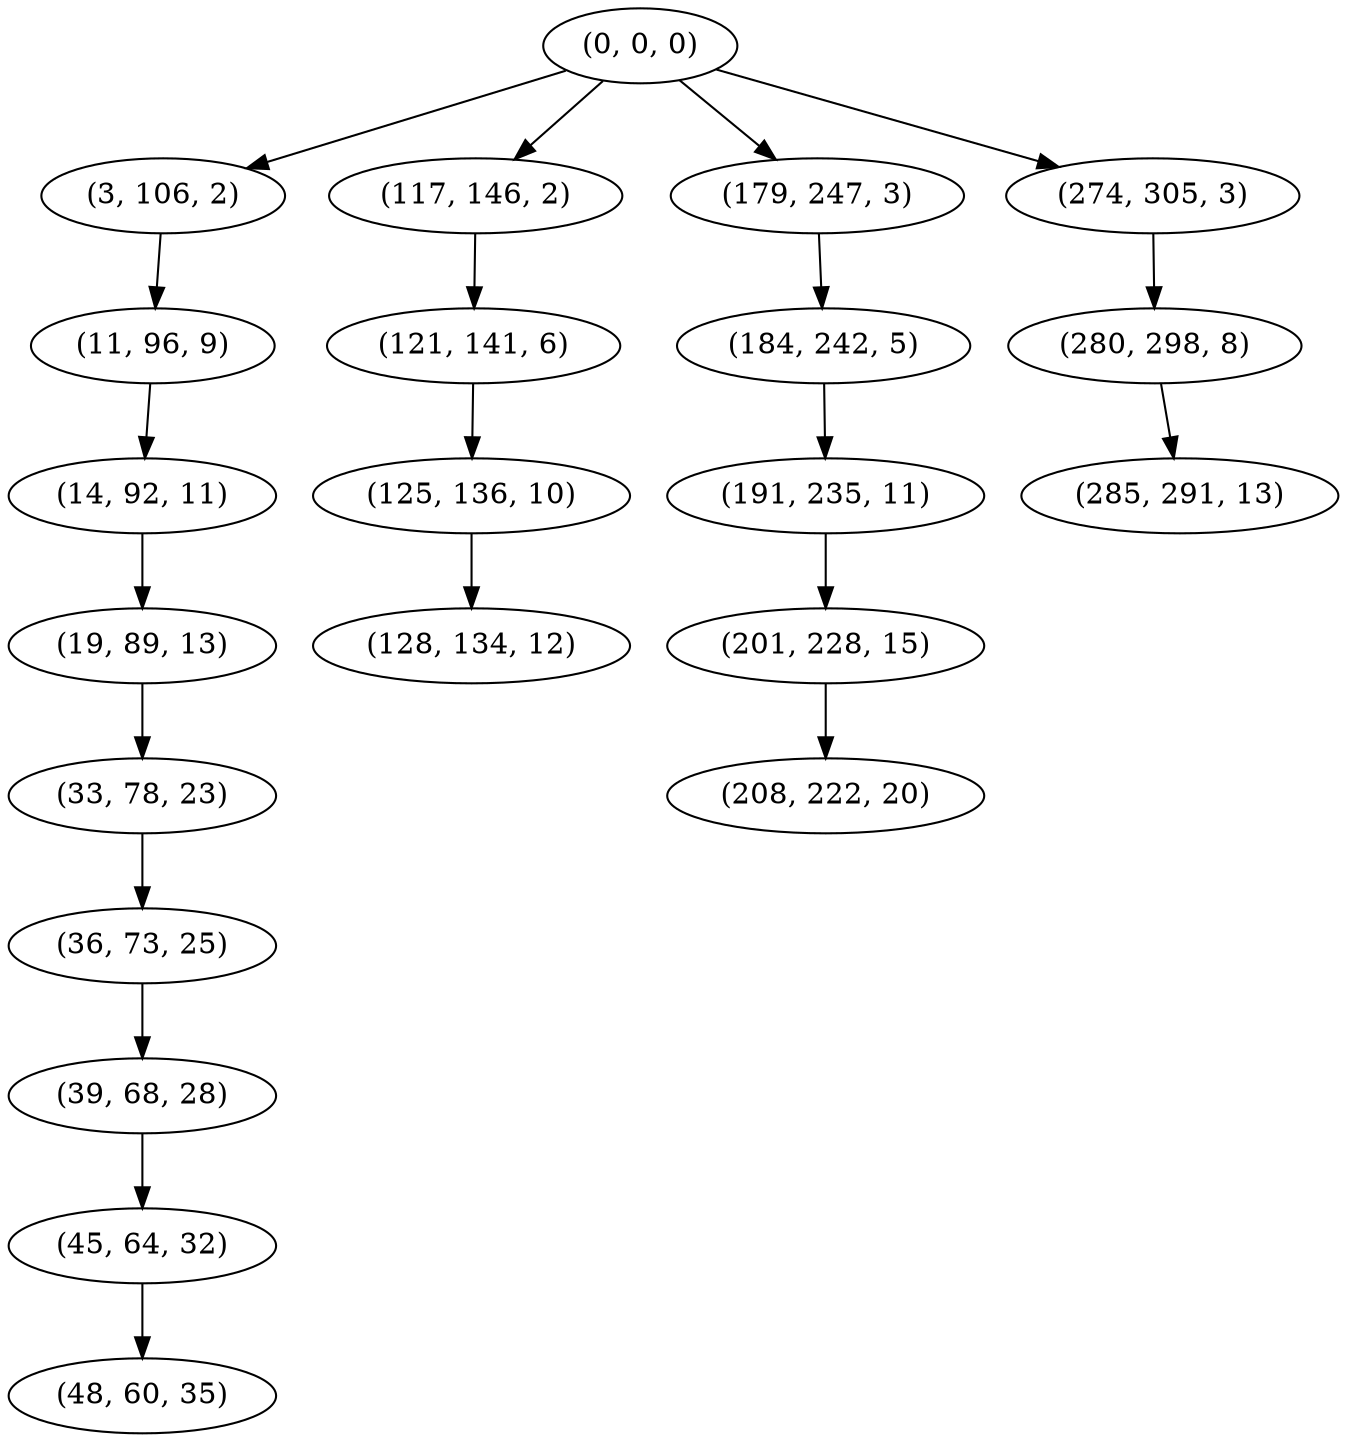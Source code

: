 digraph tree {
    "(0, 0, 0)";
    "(3, 106, 2)";
    "(11, 96, 9)";
    "(14, 92, 11)";
    "(19, 89, 13)";
    "(33, 78, 23)";
    "(36, 73, 25)";
    "(39, 68, 28)";
    "(45, 64, 32)";
    "(48, 60, 35)";
    "(117, 146, 2)";
    "(121, 141, 6)";
    "(125, 136, 10)";
    "(128, 134, 12)";
    "(179, 247, 3)";
    "(184, 242, 5)";
    "(191, 235, 11)";
    "(201, 228, 15)";
    "(208, 222, 20)";
    "(274, 305, 3)";
    "(280, 298, 8)";
    "(285, 291, 13)";
    "(0, 0, 0)" -> "(3, 106, 2)";
    "(0, 0, 0)" -> "(117, 146, 2)";
    "(0, 0, 0)" -> "(179, 247, 3)";
    "(0, 0, 0)" -> "(274, 305, 3)";
    "(3, 106, 2)" -> "(11, 96, 9)";
    "(11, 96, 9)" -> "(14, 92, 11)";
    "(14, 92, 11)" -> "(19, 89, 13)";
    "(19, 89, 13)" -> "(33, 78, 23)";
    "(33, 78, 23)" -> "(36, 73, 25)";
    "(36, 73, 25)" -> "(39, 68, 28)";
    "(39, 68, 28)" -> "(45, 64, 32)";
    "(45, 64, 32)" -> "(48, 60, 35)";
    "(117, 146, 2)" -> "(121, 141, 6)";
    "(121, 141, 6)" -> "(125, 136, 10)";
    "(125, 136, 10)" -> "(128, 134, 12)";
    "(179, 247, 3)" -> "(184, 242, 5)";
    "(184, 242, 5)" -> "(191, 235, 11)";
    "(191, 235, 11)" -> "(201, 228, 15)";
    "(201, 228, 15)" -> "(208, 222, 20)";
    "(274, 305, 3)" -> "(280, 298, 8)";
    "(280, 298, 8)" -> "(285, 291, 13)";
}
